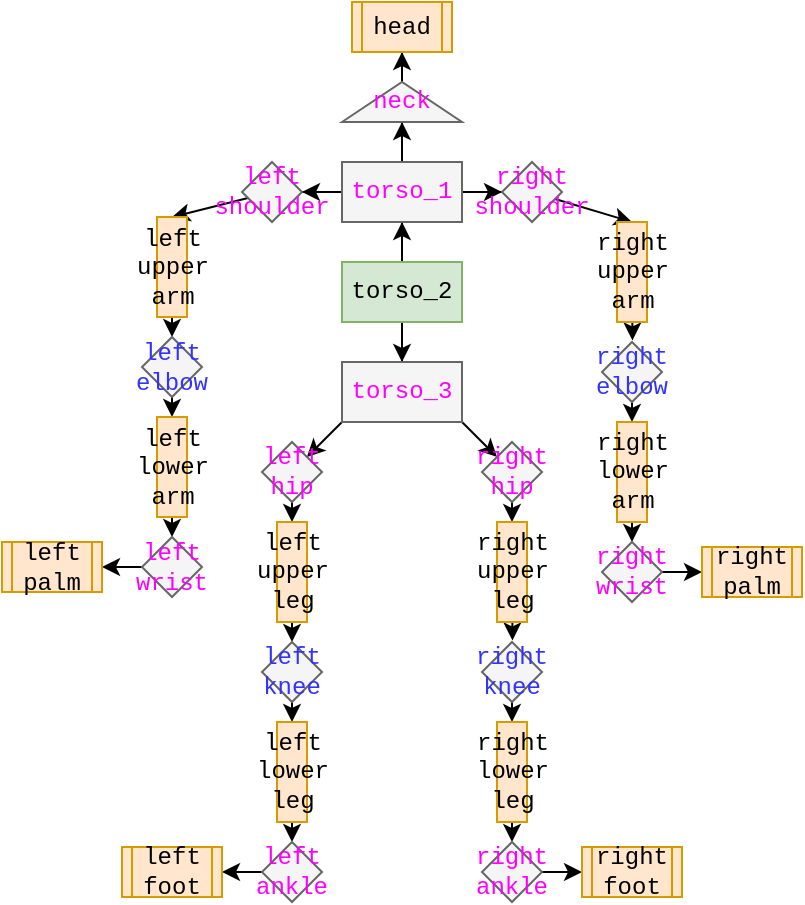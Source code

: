 <mxfile version="20.0.3" type="device"><diagram id="hwaQmuJmVxFhr-0kE7vp" name="Page-1"><mxGraphModel dx="972" dy="541" grid="1" gridSize="10" guides="1" tooltips="1" connect="1" arrows="1" fold="1" page="1" pageScale="1" pageWidth="850" pageHeight="1100" math="0" shadow="0"><root><mxCell id="0"/><mxCell id="1" parent="0"/><mxCell id="uEGx2MR6WmckrkIEbc2a-36" style="edgeStyle=orthogonalEdgeStyle;rounded=0;orthogonalLoop=1;jettySize=auto;html=1;entryX=0.5;entryY=1;entryDx=0;entryDy=0;fontFamily=Courier New;" edge="1" parent="1" source="uEGx2MR6WmckrkIEbc2a-33" target="uEGx2MR6WmckrkIEbc2a-34"><mxGeometry relative="1" as="geometry"/></mxCell><mxCell id="uEGx2MR6WmckrkIEbc2a-38" style="edgeStyle=orthogonalEdgeStyle;rounded=0;orthogonalLoop=1;jettySize=auto;html=1;entryX=0.5;entryY=0;entryDx=0;entryDy=0;fontFamily=Courier New;" edge="1" parent="1" source="uEGx2MR6WmckrkIEbc2a-33" target="uEGx2MR6WmckrkIEbc2a-35"><mxGeometry relative="1" as="geometry"/></mxCell><mxCell id="uEGx2MR6WmckrkIEbc2a-33" value="torso_2" style="rounded=0;whiteSpace=wrap;html=1;fontFamily=Courier New;fillColor=#d5e8d4;strokeColor=#82b366;" vertex="1" parent="1"><mxGeometry x="400" y="290" width="60" height="30" as="geometry"/></mxCell><mxCell id="uEGx2MR6WmckrkIEbc2a-40" style="edgeStyle=orthogonalEdgeStyle;rounded=0;orthogonalLoop=1;jettySize=auto;html=1;entryX=0;entryY=0.5;entryDx=0;entryDy=0;fontFamily=Courier New;" edge="1" parent="1" source="uEGx2MR6WmckrkIEbc2a-34" target="uEGx2MR6WmckrkIEbc2a-39"><mxGeometry relative="1" as="geometry"/></mxCell><mxCell id="uEGx2MR6WmckrkIEbc2a-44" style="edgeStyle=orthogonalEdgeStyle;rounded=0;orthogonalLoop=1;jettySize=auto;html=1;entryX=1;entryY=0.5;entryDx=0;entryDy=0;fontFamily=Courier New;" edge="1" parent="1" source="uEGx2MR6WmckrkIEbc2a-34" target="uEGx2MR6WmckrkIEbc2a-43"><mxGeometry relative="1" as="geometry"/></mxCell><mxCell id="uEGx2MR6WmckrkIEbc2a-46" style="edgeStyle=orthogonalEdgeStyle;rounded=0;orthogonalLoop=1;jettySize=auto;html=1;entryX=0;entryY=0.5;entryDx=0;entryDy=0;fontFamily=Courier New;" edge="1" parent="1" source="uEGx2MR6WmckrkIEbc2a-34" target="uEGx2MR6WmckrkIEbc2a-45"><mxGeometry relative="1" as="geometry"/></mxCell><mxCell id="uEGx2MR6WmckrkIEbc2a-34" value="&lt;font color=&quot;#FF00FF&quot;&gt;torso_1&lt;/font&gt;" style="rounded=0;whiteSpace=wrap;html=1;fontFamily=Courier New;fillColor=#f5f5f5;fontColor=#333333;strokeColor=#666666;" vertex="1" parent="1"><mxGeometry x="400" y="240" width="60" height="30" as="geometry"/></mxCell><mxCell id="uEGx2MR6WmckrkIEbc2a-49" style="rounded=0;orthogonalLoop=1;jettySize=auto;html=1;exitX=0;exitY=1;exitDx=0;exitDy=0;fontFamily=Courier New;" edge="1" parent="1" source="uEGx2MR6WmckrkIEbc2a-35" target="uEGx2MR6WmckrkIEbc2a-47"><mxGeometry relative="1" as="geometry"/></mxCell><mxCell id="uEGx2MR6WmckrkIEbc2a-50" style="edgeStyle=none;rounded=0;orthogonalLoop=1;jettySize=auto;html=1;exitX=1;exitY=1;exitDx=0;exitDy=0;fontFamily=Courier New;" edge="1" parent="1" source="uEGx2MR6WmckrkIEbc2a-35" target="uEGx2MR6WmckrkIEbc2a-48"><mxGeometry relative="1" as="geometry"/></mxCell><mxCell id="uEGx2MR6WmckrkIEbc2a-35" value="&lt;font color=&quot;#FF00FF&quot;&gt;torso_3&lt;/font&gt;" style="rounded=0;whiteSpace=wrap;html=1;fontFamily=Courier New;fillColor=#f5f5f5;fontColor=#333333;strokeColor=#666666;" vertex="1" parent="1"><mxGeometry x="400" y="340" width="60" height="30" as="geometry"/></mxCell><mxCell id="uEGx2MR6WmckrkIEbc2a-42" style="edgeStyle=orthogonalEdgeStyle;rounded=0;orthogonalLoop=1;jettySize=auto;html=1;entryX=0.5;entryY=1;entryDx=0;entryDy=0;fontFamily=Courier New;" edge="1" parent="1" source="uEGx2MR6WmckrkIEbc2a-39" target="uEGx2MR6WmckrkIEbc2a-98"><mxGeometry relative="1" as="geometry"><mxPoint x="430" y="190" as="targetPoint"/></mxGeometry></mxCell><mxCell id="uEGx2MR6WmckrkIEbc2a-39" value="&lt;font color=&quot;#FF00FF&quot;&gt;neck&lt;/font&gt;" style="triangle;whiteSpace=wrap;html=1;fontFamily=Courier New;direction=north;fillColor=#f5f5f5;fontColor=#333333;strokeColor=#666666;" vertex="1" parent="1"><mxGeometry x="400" y="200" width="60" height="20" as="geometry"/></mxCell><mxCell id="uEGx2MR6WmckrkIEbc2a-96" style="edgeStyle=none;rounded=0;orthogonalLoop=1;jettySize=auto;html=1;entryX=1;entryY=0.5;entryDx=0;entryDy=0;fontFamily=Courier New;fontColor=#FF0000;" edge="1" parent="1" source="uEGx2MR6WmckrkIEbc2a-43" target="uEGx2MR6WmckrkIEbc2a-87"><mxGeometry relative="1" as="geometry"/></mxCell><mxCell id="uEGx2MR6WmckrkIEbc2a-43" value="&lt;font color=&quot;#FF00FF&quot;&gt;left shoulder&lt;/font&gt;" style="rhombus;whiteSpace=wrap;html=1;fontFamily=Courier New;fillColor=#f5f5f5;fontColor=#333333;strokeColor=#666666;" vertex="1" parent="1"><mxGeometry x="350" y="240" width="30" height="30" as="geometry"/></mxCell><mxCell id="uEGx2MR6WmckrkIEbc2a-95" style="edgeStyle=none;rounded=0;orthogonalLoop=1;jettySize=auto;html=1;entryX=1;entryY=0.5;entryDx=0;entryDy=0;fontFamily=Courier New;fontColor=#FF0000;" edge="1" parent="1" source="uEGx2MR6WmckrkIEbc2a-45" target="uEGx2MR6WmckrkIEbc2a-77"><mxGeometry relative="1" as="geometry"/></mxCell><mxCell id="uEGx2MR6WmckrkIEbc2a-45" value="&lt;font color=&quot;#FF00FF&quot;&gt;right shoulder&lt;/font&gt;" style="rhombus;whiteSpace=wrap;html=1;fontFamily=Courier New;fillColor=#f5f5f5;fontColor=#333333;strokeColor=#666666;" vertex="1" parent="1"><mxGeometry x="480" y="240" width="30" height="30" as="geometry"/></mxCell><mxCell id="uEGx2MR6WmckrkIEbc2a-56" style="edgeStyle=none;rounded=0;orthogonalLoop=1;jettySize=auto;html=1;entryX=1;entryY=0.5;entryDx=0;entryDy=0;fontFamily=Courier New;fontColor=#FF0000;" edge="1" parent="1" source="uEGx2MR6WmckrkIEbc2a-47" target="uEGx2MR6WmckrkIEbc2a-51"><mxGeometry relative="1" as="geometry"/></mxCell><mxCell id="uEGx2MR6WmckrkIEbc2a-47" value="&lt;font color=&quot;#FF00FF&quot;&gt;left hip&lt;/font&gt;" style="rhombus;whiteSpace=wrap;html=1;fontFamily=Courier New;fillColor=#f5f5f5;strokeColor=#666666;fontColor=#333333;" vertex="1" parent="1"><mxGeometry x="360" y="380" width="30" height="30" as="geometry"/></mxCell><mxCell id="uEGx2MR6WmckrkIEbc2a-55" style="edgeStyle=none;rounded=0;orthogonalLoop=1;jettySize=auto;html=1;entryX=1;entryY=0.5;entryDx=0;entryDy=0;fontFamily=Courier New;fontColor=#FF0000;" edge="1" parent="1" source="uEGx2MR6WmckrkIEbc2a-48" target="uEGx2MR6WmckrkIEbc2a-52"><mxGeometry relative="1" as="geometry"/></mxCell><mxCell id="uEGx2MR6WmckrkIEbc2a-48" value="&lt;font color=&quot;#FF00FF&quot;&gt;right hip&lt;/font&gt;" style="rhombus;whiteSpace=wrap;html=1;fontFamily=Courier New;fillColor=#f5f5f5;strokeColor=#666666;fontColor=#333333;" vertex="1" parent="1"><mxGeometry x="470" y="380" width="30" height="30" as="geometry"/></mxCell><mxCell id="uEGx2MR6WmckrkIEbc2a-61" style="edgeStyle=none;rounded=0;orthogonalLoop=1;jettySize=auto;html=1;entryX=0.5;entryY=0;entryDx=0;entryDy=0;fontFamily=Courier New;fontColor=#FF0000;" edge="1" parent="1" source="uEGx2MR6WmckrkIEbc2a-51" target="uEGx2MR6WmckrkIEbc2a-59"><mxGeometry relative="1" as="geometry"/></mxCell><mxCell id="uEGx2MR6WmckrkIEbc2a-51" value="left upper leg" style="rounded=0;whiteSpace=wrap;html=1;fontFamily=Courier New;direction=north;fillColor=#ffe6cc;strokeColor=#d79b00;" vertex="1" parent="1"><mxGeometry x="367.5" y="420" width="15" height="50" as="geometry"/></mxCell><mxCell id="uEGx2MR6WmckrkIEbc2a-65" style="edgeStyle=none;rounded=0;orthogonalLoop=1;jettySize=auto;html=1;entryX=0.508;entryY=-0.025;entryDx=0;entryDy=0;entryPerimeter=0;fontFamily=Courier New;fontColor=#FF0000;" edge="1" parent="1" source="uEGx2MR6WmckrkIEbc2a-52" target="uEGx2MR6WmckrkIEbc2a-63"><mxGeometry relative="1" as="geometry"/></mxCell><mxCell id="uEGx2MR6WmckrkIEbc2a-52" value="right upper leg" style="rounded=0;whiteSpace=wrap;html=1;fontFamily=Courier New;direction=north;fillColor=#ffe6cc;strokeColor=#d79b00;" vertex="1" parent="1"><mxGeometry x="477.5" y="420" width="15" height="50" as="geometry"/></mxCell><mxCell id="uEGx2MR6WmckrkIEbc2a-58" style="edgeStyle=none;rounded=0;orthogonalLoop=1;jettySize=auto;html=1;entryX=1;entryY=0.5;entryDx=0;entryDy=0;fontFamily=Courier New;fontColor=#FF0000;" edge="1" parent="1" target="uEGx2MR6WmckrkIEbc2a-60"><mxGeometry relative="1" as="geometry"><mxPoint x="375" y="500" as="sourcePoint"/></mxGeometry></mxCell><mxCell id="uEGx2MR6WmckrkIEbc2a-59" value="&lt;font color=&quot;#3333FF&quot;&gt;left knee&lt;/font&gt;" style="rhombus;whiteSpace=wrap;html=1;fontFamily=Courier New;fillColor=#f5f5f5;strokeColor=#666666;fontColor=#333333;" vertex="1" parent="1"><mxGeometry x="360" y="480" width="30" height="30" as="geometry"/></mxCell><mxCell id="uEGx2MR6WmckrkIEbc2a-74" style="edgeStyle=none;rounded=0;orthogonalLoop=1;jettySize=auto;html=1;entryX=0.5;entryY=0;entryDx=0;entryDy=0;fontFamily=Courier New;fontColor=#FF0000;" edge="1" parent="1" source="uEGx2MR6WmckrkIEbc2a-60" target="uEGx2MR6WmckrkIEbc2a-66"><mxGeometry relative="1" as="geometry"/></mxCell><mxCell id="uEGx2MR6WmckrkIEbc2a-60" value="left lower leg" style="rounded=0;whiteSpace=wrap;html=1;fontFamily=Courier New;direction=north;fillColor=#ffe6cc;strokeColor=#d79b00;" vertex="1" parent="1"><mxGeometry x="367.5" y="520" width="15" height="50" as="geometry"/></mxCell><mxCell id="uEGx2MR6WmckrkIEbc2a-62" style="edgeStyle=none;rounded=0;orthogonalLoop=1;jettySize=auto;html=1;entryX=1;entryY=0.5;entryDx=0;entryDy=0;fontFamily=Courier New;fontColor=#FF0000;" edge="1" parent="1" target="uEGx2MR6WmckrkIEbc2a-64"><mxGeometry relative="1" as="geometry"><mxPoint x="485" y="500" as="sourcePoint"/></mxGeometry></mxCell><mxCell id="uEGx2MR6WmckrkIEbc2a-63" value="&lt;font color=&quot;#3333FF&quot;&gt;right knee&lt;/font&gt;" style="rhombus;whiteSpace=wrap;html=1;fontFamily=Courier New;fillColor=#f5f5f5;strokeColor=#666666;fontColor=#333333;" vertex="1" parent="1"><mxGeometry x="470" y="480" width="30" height="30" as="geometry"/></mxCell><mxCell id="uEGx2MR6WmckrkIEbc2a-73" style="edgeStyle=none;rounded=0;orthogonalLoop=1;jettySize=auto;html=1;entryX=0.5;entryY=0;entryDx=0;entryDy=0;fontFamily=Courier New;fontColor=#FF0000;" edge="1" parent="1" source="uEGx2MR6WmckrkIEbc2a-64" target="uEGx2MR6WmckrkIEbc2a-67"><mxGeometry relative="1" as="geometry"/></mxCell><mxCell id="uEGx2MR6WmckrkIEbc2a-64" value="right lower leg" style="rounded=0;whiteSpace=wrap;html=1;fontFamily=Courier New;direction=north;fillColor=#ffe6cc;strokeColor=#d79b00;" vertex="1" parent="1"><mxGeometry x="477.5" y="520" width="15" height="50" as="geometry"/></mxCell><mxCell id="uEGx2MR6WmckrkIEbc2a-70" style="edgeStyle=none;rounded=0;orthogonalLoop=1;jettySize=auto;html=1;entryX=1;entryY=0.5;entryDx=0;entryDy=0;fontFamily=Courier New;fontColor=#FF0000;" edge="1" parent="1" source="uEGx2MR6WmckrkIEbc2a-66" target="uEGx2MR6WmckrkIEbc2a-68"><mxGeometry relative="1" as="geometry"/></mxCell><mxCell id="uEGx2MR6WmckrkIEbc2a-66" value="&lt;font color=&quot;#FF00FF&quot;&gt;left ankle&lt;/font&gt;" style="rhombus;whiteSpace=wrap;html=1;fontFamily=Courier New;fillColor=#f5f5f5;strokeColor=#666666;fontColor=#333333;" vertex="1" parent="1"><mxGeometry x="360" y="580" width="30" height="30" as="geometry"/></mxCell><mxCell id="uEGx2MR6WmckrkIEbc2a-71" style="edgeStyle=none;rounded=0;orthogonalLoop=1;jettySize=auto;html=1;entryX=0;entryY=0.5;entryDx=0;entryDy=0;fontFamily=Courier New;fontColor=#FF0000;" edge="1" parent="1" source="uEGx2MR6WmckrkIEbc2a-67" target="uEGx2MR6WmckrkIEbc2a-69"><mxGeometry relative="1" as="geometry"/></mxCell><mxCell id="uEGx2MR6WmckrkIEbc2a-67" value="&lt;font color=&quot;#FF00FF&quot;&gt;right ankle&lt;/font&gt;" style="rhombus;whiteSpace=wrap;html=1;fontFamily=Courier New;fillColor=#f5f5f5;strokeColor=#666666;fontColor=#333333;" vertex="1" parent="1"><mxGeometry x="470" y="580" width="30" height="30" as="geometry"/></mxCell><mxCell id="uEGx2MR6WmckrkIEbc2a-68" value="left foot" style="shape=process;whiteSpace=wrap;html=1;backgroundOutline=1;fontFamily=Courier New;fillColor=#ffe6cc;strokeColor=#d79b00;" vertex="1" parent="1"><mxGeometry x="290" y="582.5" width="50" height="25" as="geometry"/></mxCell><mxCell id="uEGx2MR6WmckrkIEbc2a-69" value="right foot" style="shape=process;whiteSpace=wrap;html=1;backgroundOutline=1;fontFamily=Courier New;fillColor=#ffe6cc;strokeColor=#d79b00;" vertex="1" parent="1"><mxGeometry x="520" y="582.5" width="50" height="25" as="geometry"/></mxCell><mxCell id="uEGx2MR6WmckrkIEbc2a-72" style="edgeStyle=none;rounded=0;orthogonalLoop=1;jettySize=auto;html=1;entryX=0;entryY=0.5;entryDx=0;entryDy=0;fontFamily=Courier New;fontColor=#FF0000;" edge="1" parent="1" source="uEGx2MR6WmckrkIEbc2a-64" target="uEGx2MR6WmckrkIEbc2a-64"><mxGeometry relative="1" as="geometry"/></mxCell><mxCell id="uEGx2MR6WmckrkIEbc2a-76" style="edgeStyle=none;rounded=0;orthogonalLoop=1;jettySize=auto;html=1;entryX=0.508;entryY=-0.025;entryDx=0;entryDy=0;entryPerimeter=0;fontFamily=Courier New;fontColor=#FF0000;" edge="1" parent="1" source="uEGx2MR6WmckrkIEbc2a-77" target="uEGx2MR6WmckrkIEbc2a-79"><mxGeometry relative="1" as="geometry"/></mxCell><mxCell id="uEGx2MR6WmckrkIEbc2a-77" value="right upper arm" style="rounded=0;whiteSpace=wrap;html=1;fontFamily=Courier New;direction=north;fillColor=#ffe6cc;strokeColor=#d79b00;" vertex="1" parent="1"><mxGeometry x="537.5" y="270" width="15" height="50" as="geometry"/></mxCell><mxCell id="uEGx2MR6WmckrkIEbc2a-78" style="edgeStyle=none;rounded=0;orthogonalLoop=1;jettySize=auto;html=1;entryX=1;entryY=0.5;entryDx=0;entryDy=0;fontFamily=Courier New;fontColor=#FF0000;" edge="1" parent="1" target="uEGx2MR6WmckrkIEbc2a-81"><mxGeometry relative="1" as="geometry"><mxPoint x="545" y="350" as="sourcePoint"/></mxGeometry></mxCell><mxCell id="uEGx2MR6WmckrkIEbc2a-79" value="&lt;font color=&quot;#3333FF&quot;&gt;right elbow&lt;br&gt;&lt;/font&gt;" style="rhombus;whiteSpace=wrap;html=1;fontFamily=Courier New;fillColor=#f5f5f5;strokeColor=#666666;fontColor=#333333;" vertex="1" parent="1"><mxGeometry x="530" y="330" width="30" height="30" as="geometry"/></mxCell><mxCell id="uEGx2MR6WmckrkIEbc2a-80" style="edgeStyle=none;rounded=0;orthogonalLoop=1;jettySize=auto;html=1;entryX=0.5;entryY=0;entryDx=0;entryDy=0;fontFamily=Courier New;fontColor=#FF0000;" edge="1" parent="1" source="uEGx2MR6WmckrkIEbc2a-81" target="uEGx2MR6WmckrkIEbc2a-83"><mxGeometry relative="1" as="geometry"/></mxCell><mxCell id="uEGx2MR6WmckrkIEbc2a-81" value="right lower arm" style="rounded=0;whiteSpace=wrap;html=1;fontFamily=Courier New;direction=north;fillColor=#ffe6cc;strokeColor=#d79b00;" vertex="1" parent="1"><mxGeometry x="537.5" y="370" width="15" height="50" as="geometry"/></mxCell><mxCell id="uEGx2MR6WmckrkIEbc2a-82" style="edgeStyle=none;rounded=0;orthogonalLoop=1;jettySize=auto;html=1;entryX=0;entryY=0.5;entryDx=0;entryDy=0;fontFamily=Courier New;fontColor=#FF0000;" edge="1" parent="1" source="uEGx2MR6WmckrkIEbc2a-83" target="uEGx2MR6WmckrkIEbc2a-84"><mxGeometry relative="1" as="geometry"/></mxCell><mxCell id="uEGx2MR6WmckrkIEbc2a-83" value="&lt;font color=&quot;#FF00FF&quot;&gt;right wrist&lt;br&gt;&lt;/font&gt;" style="rhombus;whiteSpace=wrap;html=1;fontFamily=Courier New;fillColor=#f5f5f5;strokeColor=#666666;fontColor=#333333;" vertex="1" parent="1"><mxGeometry x="530" y="430" width="30" height="30" as="geometry"/></mxCell><mxCell id="uEGx2MR6WmckrkIEbc2a-84" value="right palm" style="shape=process;whiteSpace=wrap;html=1;backgroundOutline=1;fontFamily=Courier New;fillColor=#ffe6cc;strokeColor=#d79b00;" vertex="1" parent="1"><mxGeometry x="580" y="432.5" width="50" height="25" as="geometry"/></mxCell><mxCell id="uEGx2MR6WmckrkIEbc2a-85" style="edgeStyle=none;rounded=0;orthogonalLoop=1;jettySize=auto;html=1;entryX=0;entryY=0.5;entryDx=0;entryDy=0;fontFamily=Courier New;fontColor=#FF0000;" edge="1" parent="1" source="uEGx2MR6WmckrkIEbc2a-81" target="uEGx2MR6WmckrkIEbc2a-81"><mxGeometry relative="1" as="geometry"/></mxCell><mxCell id="uEGx2MR6WmckrkIEbc2a-86" style="edgeStyle=none;rounded=0;orthogonalLoop=1;jettySize=auto;html=1;entryX=0.5;entryY=0;entryDx=0;entryDy=0;fontFamily=Courier New;fontColor=#FF0000;" edge="1" parent="1" source="uEGx2MR6WmckrkIEbc2a-87" target="uEGx2MR6WmckrkIEbc2a-89"><mxGeometry relative="1" as="geometry"/></mxCell><mxCell id="uEGx2MR6WmckrkIEbc2a-87" value="left upper arm" style="rounded=0;whiteSpace=wrap;html=1;fontFamily=Courier New;direction=north;fillColor=#ffe6cc;strokeColor=#d79b00;" vertex="1" parent="1"><mxGeometry x="307.5" y="267.5" width="15" height="50" as="geometry"/></mxCell><mxCell id="uEGx2MR6WmckrkIEbc2a-88" style="edgeStyle=none;rounded=0;orthogonalLoop=1;jettySize=auto;html=1;entryX=1;entryY=0.5;entryDx=0;entryDy=0;fontFamily=Courier New;fontColor=#FF0000;" edge="1" parent="1" target="uEGx2MR6WmckrkIEbc2a-91"><mxGeometry relative="1" as="geometry"><mxPoint x="315" y="347.5" as="sourcePoint"/></mxGeometry></mxCell><mxCell id="uEGx2MR6WmckrkIEbc2a-89" value="&lt;font color=&quot;#3333FF&quot;&gt;left elbow&lt;br&gt;&lt;/font&gt;" style="rhombus;whiteSpace=wrap;html=1;fontFamily=Courier New;fillColor=#f5f5f5;strokeColor=#666666;fontColor=#333333;" vertex="1" parent="1"><mxGeometry x="300" y="327.5" width="30" height="30" as="geometry"/></mxCell><mxCell id="uEGx2MR6WmckrkIEbc2a-90" style="edgeStyle=none;rounded=0;orthogonalLoop=1;jettySize=auto;html=1;entryX=0.5;entryY=0;entryDx=0;entryDy=0;fontFamily=Courier New;fontColor=#FF0000;" edge="1" parent="1" source="uEGx2MR6WmckrkIEbc2a-91" target="uEGx2MR6WmckrkIEbc2a-93"><mxGeometry relative="1" as="geometry"/></mxCell><mxCell id="uEGx2MR6WmckrkIEbc2a-91" value="left lower arm" style="rounded=0;whiteSpace=wrap;html=1;fontFamily=Courier New;direction=north;fillColor=#ffe6cc;strokeColor=#d79b00;" vertex="1" parent="1"><mxGeometry x="307.5" y="367.5" width="15" height="50" as="geometry"/></mxCell><mxCell id="uEGx2MR6WmckrkIEbc2a-92" style="edgeStyle=none;rounded=0;orthogonalLoop=1;jettySize=auto;html=1;entryX=1;entryY=0.5;entryDx=0;entryDy=0;fontFamily=Courier New;fontColor=#FF0000;" edge="1" parent="1" source="uEGx2MR6WmckrkIEbc2a-93" target="uEGx2MR6WmckrkIEbc2a-94"><mxGeometry relative="1" as="geometry"/></mxCell><mxCell id="uEGx2MR6WmckrkIEbc2a-93" value="&lt;font color=&quot;#FF00FF&quot;&gt;left wrist&lt;br&gt;&lt;/font&gt;" style="rhombus;whiteSpace=wrap;html=1;fontFamily=Courier New;fillColor=#f5f5f5;strokeColor=#666666;fontColor=#333333;" vertex="1" parent="1"><mxGeometry x="300" y="427.5" width="30" height="30" as="geometry"/></mxCell><mxCell id="uEGx2MR6WmckrkIEbc2a-94" value="left palm" style="shape=process;whiteSpace=wrap;html=1;backgroundOutline=1;fontFamily=Courier New;fillColor=#ffe6cc;strokeColor=#d79b00;" vertex="1" parent="1"><mxGeometry x="230" y="430" width="50" height="25" as="geometry"/></mxCell><mxCell id="uEGx2MR6WmckrkIEbc2a-98" value="head" style="shape=process;whiteSpace=wrap;html=1;backgroundOutline=1;fontFamily=Courier New;fillColor=#ffe6cc;strokeColor=#d79b00;" vertex="1" parent="1"><mxGeometry x="405" y="160" width="50" height="25" as="geometry"/></mxCell></root></mxGraphModel></diagram></mxfile>